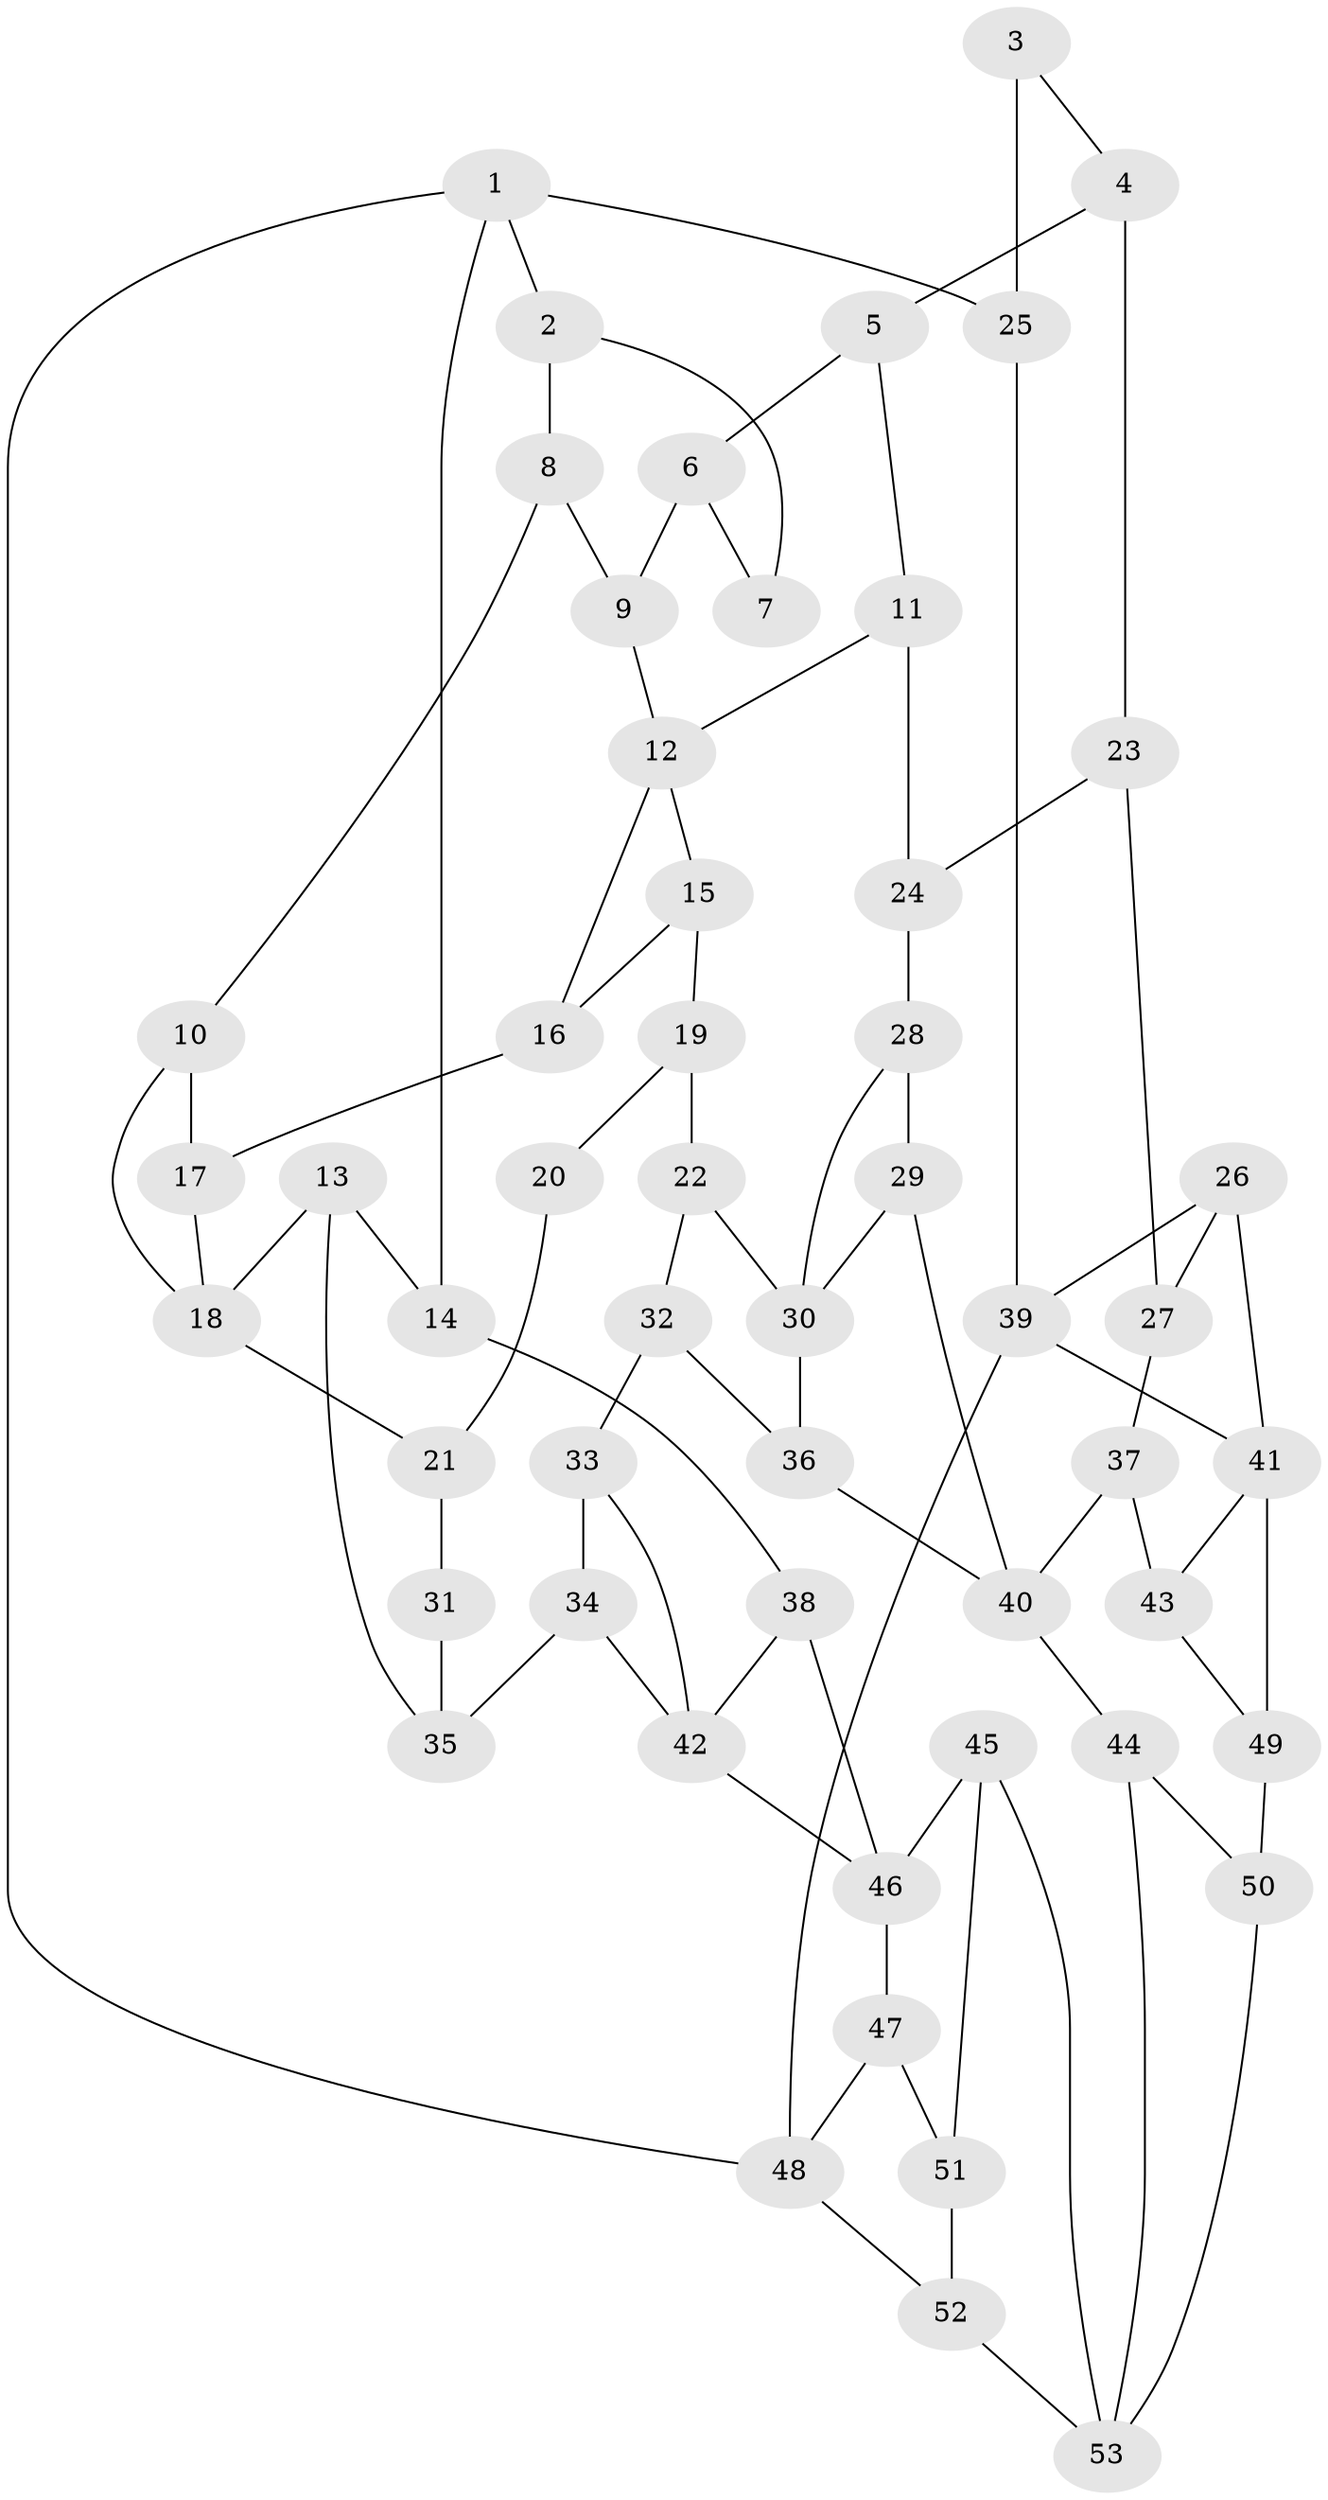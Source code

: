 // original degree distribution, {3: 0.06666666666666667, 5: 0.4666666666666667, 4: 0.21333333333333335, 6: 0.25333333333333335}
// Generated by graph-tools (version 1.1) at 2025/38/03/04/25 23:38:27]
// undirected, 53 vertices, 83 edges
graph export_dot {
  node [color=gray90,style=filled];
  1;
  2;
  3;
  4;
  5;
  6;
  7;
  8;
  9;
  10;
  11;
  12;
  13;
  14;
  15;
  16;
  17;
  18;
  19;
  20;
  21;
  22;
  23;
  24;
  25;
  26;
  27;
  28;
  29;
  30;
  31;
  32;
  33;
  34;
  35;
  36;
  37;
  38;
  39;
  40;
  41;
  42;
  43;
  44;
  45;
  46;
  47;
  48;
  49;
  50;
  51;
  52;
  53;
  1 -- 2 [weight=1.0];
  1 -- 14 [weight=1.0];
  1 -- 25 [weight=1.0];
  1 -- 48 [weight=1.0];
  2 -- 7 [weight=1.0];
  2 -- 8 [weight=1.0];
  3 -- 4 [weight=1.0];
  3 -- 25 [weight=2.0];
  4 -- 5 [weight=1.0];
  4 -- 23 [weight=1.0];
  5 -- 6 [weight=1.0];
  5 -- 11 [weight=1.0];
  6 -- 7 [weight=1.0];
  6 -- 9 [weight=1.0];
  8 -- 9 [weight=1.0];
  8 -- 10 [weight=1.0];
  9 -- 12 [weight=1.0];
  10 -- 17 [weight=1.0];
  10 -- 18 [weight=1.0];
  11 -- 12 [weight=1.0];
  11 -- 24 [weight=1.0];
  12 -- 15 [weight=1.0];
  12 -- 16 [weight=1.0];
  13 -- 14 [weight=1.0];
  13 -- 18 [weight=1.0];
  13 -- 35 [weight=1.0];
  14 -- 38 [weight=1.0];
  15 -- 16 [weight=1.0];
  15 -- 19 [weight=1.0];
  16 -- 17 [weight=2.0];
  17 -- 18 [weight=1.0];
  18 -- 21 [weight=1.0];
  19 -- 20 [weight=1.0];
  19 -- 22 [weight=1.0];
  20 -- 21 [weight=1.0];
  21 -- 31 [weight=1.0];
  22 -- 30 [weight=1.0];
  22 -- 32 [weight=1.0];
  23 -- 24 [weight=1.0];
  23 -- 27 [weight=1.0];
  24 -- 28 [weight=2.0];
  25 -- 39 [weight=2.0];
  26 -- 27 [weight=1.0];
  26 -- 39 [weight=1.0];
  26 -- 41 [weight=1.0];
  27 -- 37 [weight=1.0];
  28 -- 29 [weight=1.0];
  28 -- 30 [weight=1.0];
  29 -- 30 [weight=1.0];
  29 -- 40 [weight=1.0];
  30 -- 36 [weight=1.0];
  31 -- 35 [weight=2.0];
  32 -- 33 [weight=1.0];
  32 -- 36 [weight=1.0];
  33 -- 34 [weight=1.0];
  33 -- 42 [weight=1.0];
  34 -- 35 [weight=1.0];
  34 -- 42 [weight=1.0];
  36 -- 40 [weight=1.0];
  37 -- 40 [weight=1.0];
  37 -- 43 [weight=1.0];
  38 -- 42 [weight=1.0];
  38 -- 46 [weight=1.0];
  39 -- 41 [weight=1.0];
  39 -- 48 [weight=1.0];
  40 -- 44 [weight=1.0];
  41 -- 43 [weight=1.0];
  41 -- 49 [weight=1.0];
  42 -- 46 [weight=1.0];
  43 -- 49 [weight=1.0];
  44 -- 50 [weight=1.0];
  44 -- 53 [weight=1.0];
  45 -- 46 [weight=1.0];
  45 -- 51 [weight=1.0];
  45 -- 53 [weight=1.0];
  46 -- 47 [weight=1.0];
  47 -- 48 [weight=1.0];
  47 -- 51 [weight=1.0];
  48 -- 52 [weight=1.0];
  49 -- 50 [weight=2.0];
  50 -- 53 [weight=1.0];
  51 -- 52 [weight=1.0];
  52 -- 53 [weight=1.0];
}
